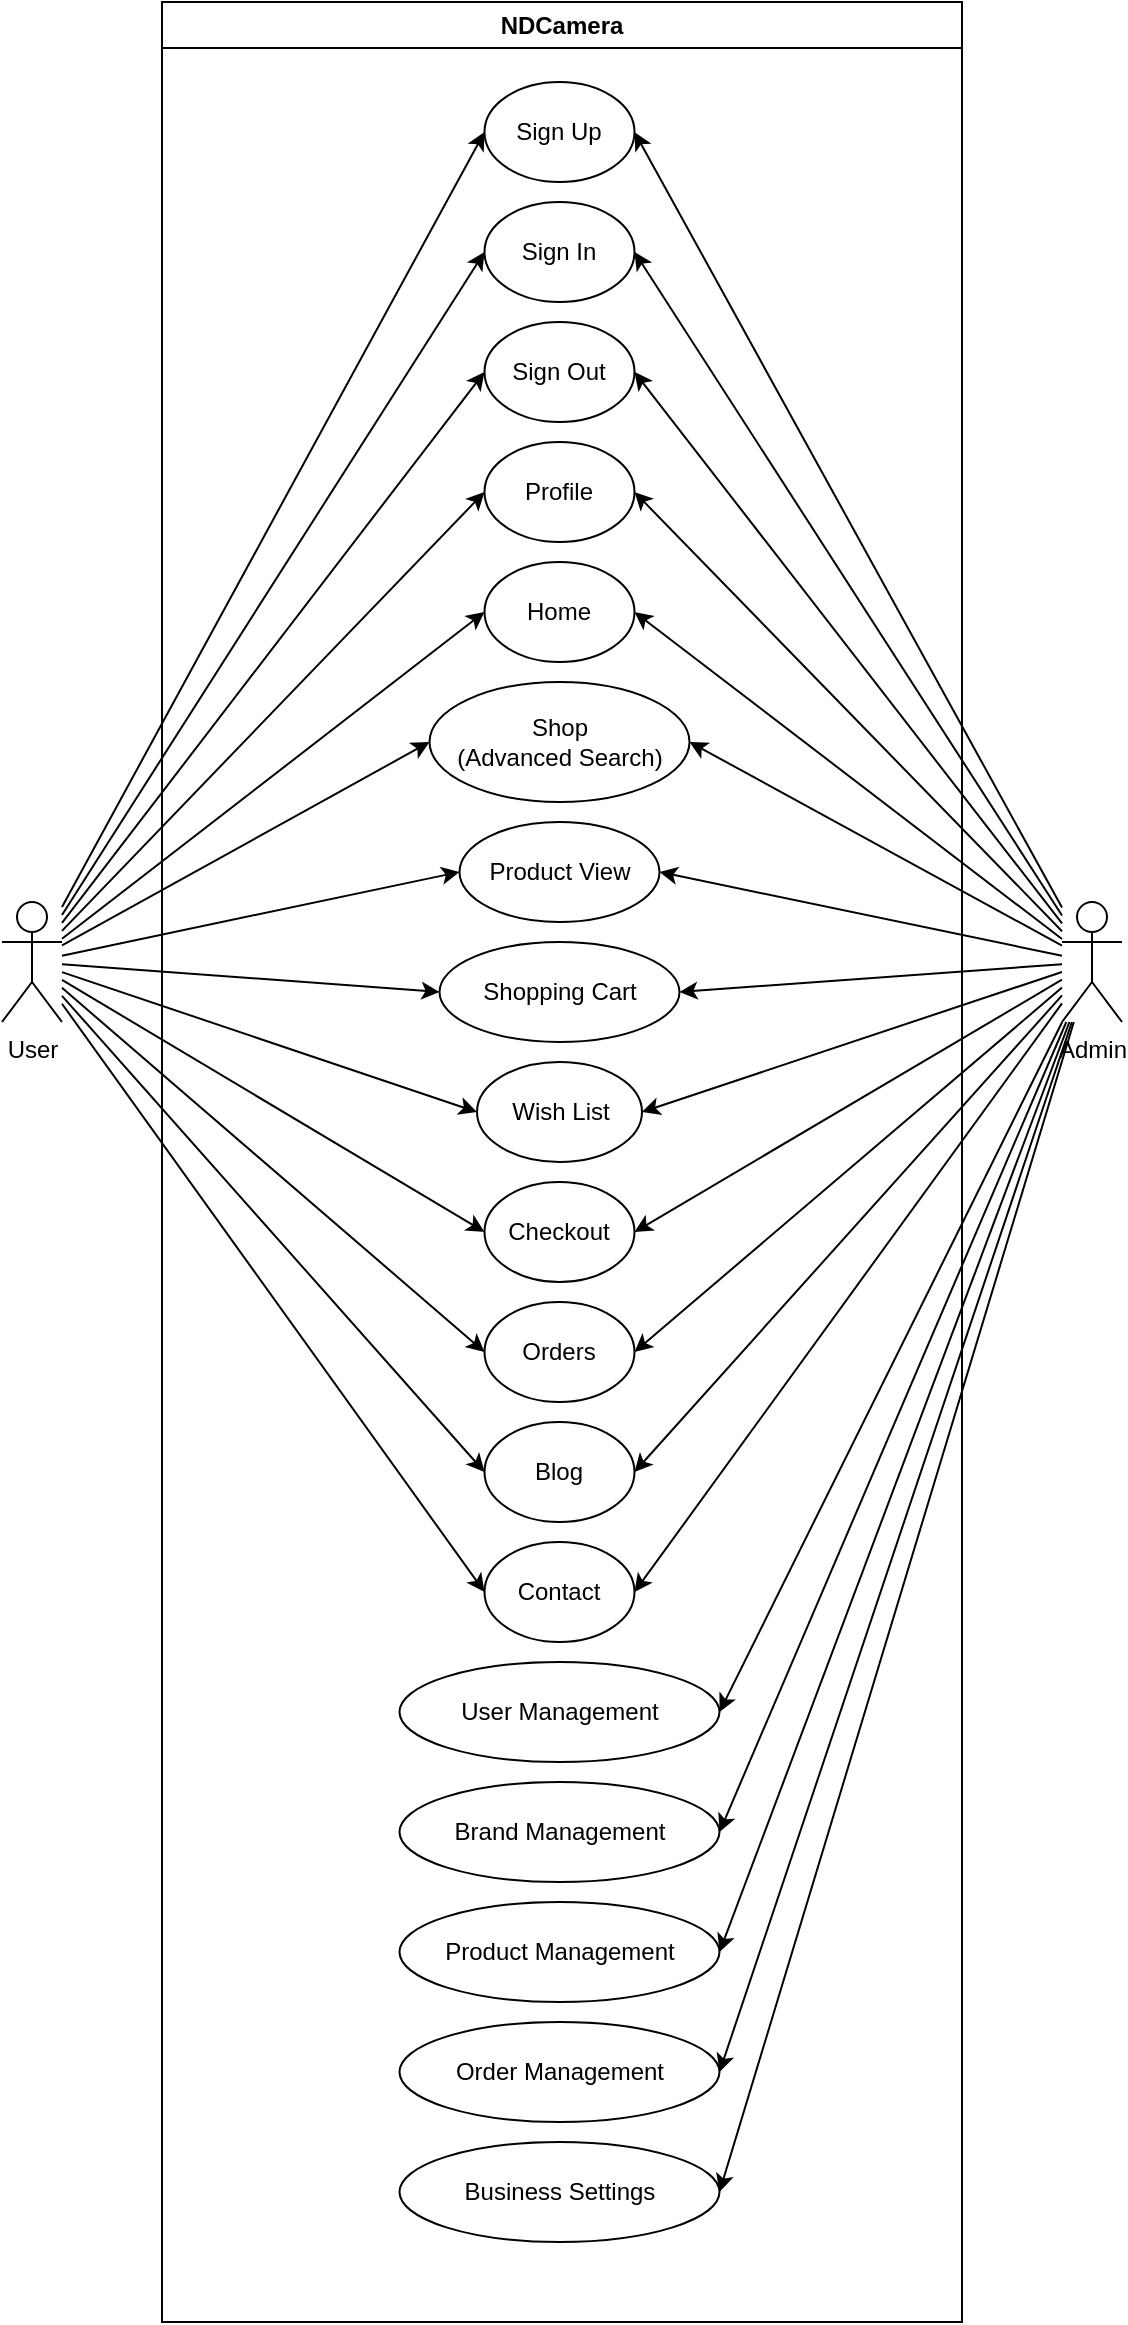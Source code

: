 <mxfile version="21.6.8" type="device">
  <diagram name="Page-1" id="Orz2eUacjD-DXcqd6NCP">
    <mxGraphModel dx="1114" dy="578" grid="1" gridSize="10" guides="1" tooltips="1" connect="1" arrows="1" fold="1" page="1" pageScale="1" pageWidth="827" pageHeight="1169" math="0" shadow="0">
      <root>
        <mxCell id="0" />
        <mxCell id="1" parent="0" />
        <mxCell id="Qk2U-XmBDlno_EMn-LF9-23" style="rounded=0;orthogonalLoop=1;jettySize=auto;html=1;entryX=0;entryY=0.5;entryDx=0;entryDy=0;fillColor=none;" parent="1" source="Qk2U-XmBDlno_EMn-LF9-1" target="Qk2U-XmBDlno_EMn-LF9-4" edge="1">
          <mxGeometry relative="1" as="geometry" />
        </mxCell>
        <mxCell id="Qk2U-XmBDlno_EMn-LF9-24" style="rounded=0;orthogonalLoop=1;jettySize=auto;html=1;entryX=0;entryY=0.5;entryDx=0;entryDy=0;fillColor=none;" parent="1" source="Qk2U-XmBDlno_EMn-LF9-1" target="Qk2U-XmBDlno_EMn-LF9-3" edge="1">
          <mxGeometry relative="1" as="geometry" />
        </mxCell>
        <mxCell id="Qk2U-XmBDlno_EMn-LF9-27" style="rounded=0;orthogonalLoop=1;jettySize=auto;html=1;entryX=0;entryY=0.5;entryDx=0;entryDy=0;fillColor=none;" parent="1" source="Qk2U-XmBDlno_EMn-LF9-1" target="Qk2U-XmBDlno_EMn-LF9-20" edge="1">
          <mxGeometry relative="1" as="geometry" />
        </mxCell>
        <mxCell id="Qk2U-XmBDlno_EMn-LF9-28" style="rounded=0;orthogonalLoop=1;jettySize=auto;html=1;entryX=0;entryY=0.5;entryDx=0;entryDy=0;fillColor=none;" parent="1" source="Qk2U-XmBDlno_EMn-LF9-1" target="Qk2U-XmBDlno_EMn-LF9-10" edge="1">
          <mxGeometry relative="1" as="geometry" />
        </mxCell>
        <mxCell id="Qk2U-XmBDlno_EMn-LF9-29" style="rounded=0;orthogonalLoop=1;jettySize=auto;html=1;entryX=0;entryY=0.5;entryDx=0;entryDy=0;fillColor=none;" parent="1" source="Qk2U-XmBDlno_EMn-LF9-1" target="Qk2U-XmBDlno_EMn-LF9-8" edge="1">
          <mxGeometry relative="1" as="geometry" />
        </mxCell>
        <mxCell id="Qk2U-XmBDlno_EMn-LF9-30" style="rounded=0;orthogonalLoop=1;jettySize=auto;html=1;entryX=0;entryY=0.5;entryDx=0;entryDy=0;fillColor=none;" parent="1" source="Qk2U-XmBDlno_EMn-LF9-1" target="Qk2U-XmBDlno_EMn-LF9-12" edge="1">
          <mxGeometry relative="1" as="geometry" />
        </mxCell>
        <mxCell id="Qk2U-XmBDlno_EMn-LF9-31" style="rounded=0;orthogonalLoop=1;jettySize=auto;html=1;entryX=0;entryY=0.5;entryDx=0;entryDy=0;fillColor=none;" parent="1" source="Qk2U-XmBDlno_EMn-LF9-1" target="Qk2U-XmBDlno_EMn-LF9-11" edge="1">
          <mxGeometry relative="1" as="geometry" />
        </mxCell>
        <mxCell id="Qk2U-XmBDlno_EMn-LF9-32" style="rounded=0;orthogonalLoop=1;jettySize=auto;html=1;entryX=0;entryY=0.5;entryDx=0;entryDy=0;fillColor=none;" parent="1" source="Qk2U-XmBDlno_EMn-LF9-1" target="Qk2U-XmBDlno_EMn-LF9-13" edge="1">
          <mxGeometry relative="1" as="geometry" />
        </mxCell>
        <mxCell id="Qk2U-XmBDlno_EMn-LF9-33" style="rounded=0;orthogonalLoop=1;jettySize=auto;html=1;entryX=0;entryY=0.5;entryDx=0;entryDy=0;fillColor=none;" parent="1" source="Qk2U-XmBDlno_EMn-LF9-1" target="Qk2U-XmBDlno_EMn-LF9-14" edge="1">
          <mxGeometry relative="1" as="geometry" />
        </mxCell>
        <mxCell id="Qk2U-XmBDlno_EMn-LF9-34" style="rounded=0;orthogonalLoop=1;jettySize=auto;html=1;entryX=0;entryY=0.5;entryDx=0;entryDy=0;fillColor=none;" parent="1" source="Qk2U-XmBDlno_EMn-LF9-1" target="Qk2U-XmBDlno_EMn-LF9-7" edge="1">
          <mxGeometry relative="1" as="geometry" />
        </mxCell>
        <mxCell id="Qk2U-XmBDlno_EMn-LF9-35" style="rounded=0;orthogonalLoop=1;jettySize=auto;html=1;entryX=0;entryY=0.5;entryDx=0;entryDy=0;fillColor=none;" parent="1" source="Qk2U-XmBDlno_EMn-LF9-1" target="Qk2U-XmBDlno_EMn-LF9-9" edge="1">
          <mxGeometry relative="1" as="geometry" />
        </mxCell>
        <mxCell id="Qk2U-XmBDlno_EMn-LF9-36" style="rounded=0;orthogonalLoop=1;jettySize=auto;html=1;entryX=0;entryY=0.5;entryDx=0;entryDy=0;fillColor=none;" parent="1" source="Qk2U-XmBDlno_EMn-LF9-1" target="Qk2U-XmBDlno_EMn-LF9-5" edge="1">
          <mxGeometry relative="1" as="geometry" />
        </mxCell>
        <mxCell id="Qk2U-XmBDlno_EMn-LF9-37" style="rounded=0;orthogonalLoop=1;jettySize=auto;html=1;entryX=0;entryY=0.5;entryDx=0;entryDy=0;fillColor=none;" parent="1" source="Qk2U-XmBDlno_EMn-LF9-1" target="Qk2U-XmBDlno_EMn-LF9-6" edge="1">
          <mxGeometry relative="1" as="geometry" />
        </mxCell>
        <mxCell id="Qk2U-XmBDlno_EMn-LF9-1" value="User" style="shape=umlActor;verticalLabelPosition=bottom;verticalAlign=top;html=1;outlineConnect=0;fillColor=none;" parent="1" vertex="1">
          <mxGeometry x="80" y="450" width="30" height="60" as="geometry" />
        </mxCell>
        <mxCell id="Qk2U-XmBDlno_EMn-LF9-38" style="rounded=0;orthogonalLoop=1;jettySize=auto;html=1;entryX=1;entryY=0.5;entryDx=0;entryDy=0;fillColor=none;" parent="1" source="Qk2U-XmBDlno_EMn-LF9-2" target="Qk2U-XmBDlno_EMn-LF9-4" edge="1">
          <mxGeometry relative="1" as="geometry" />
        </mxCell>
        <mxCell id="Qk2U-XmBDlno_EMn-LF9-39" style="rounded=0;orthogonalLoop=1;jettySize=auto;html=1;entryX=1;entryY=0.5;entryDx=0;entryDy=0;fillColor=none;" parent="1" source="Qk2U-XmBDlno_EMn-LF9-2" target="Qk2U-XmBDlno_EMn-LF9-3" edge="1">
          <mxGeometry relative="1" as="geometry" />
        </mxCell>
        <mxCell id="Qk2U-XmBDlno_EMn-LF9-40" style="rounded=0;orthogonalLoop=1;jettySize=auto;html=1;entryX=1;entryY=0.5;entryDx=0;entryDy=0;fillColor=none;" parent="1" source="Qk2U-XmBDlno_EMn-LF9-2" target="Qk2U-XmBDlno_EMn-LF9-20" edge="1">
          <mxGeometry relative="1" as="geometry" />
        </mxCell>
        <mxCell id="Qk2U-XmBDlno_EMn-LF9-41" style="rounded=0;orthogonalLoop=1;jettySize=auto;html=1;entryX=1;entryY=0.5;entryDx=0;entryDy=0;fillColor=none;" parent="1" source="Qk2U-XmBDlno_EMn-LF9-2" target="Qk2U-XmBDlno_EMn-LF9-10" edge="1">
          <mxGeometry relative="1" as="geometry" />
        </mxCell>
        <mxCell id="Qk2U-XmBDlno_EMn-LF9-42" style="rounded=0;orthogonalLoop=1;jettySize=auto;html=1;entryX=1;entryY=0.5;entryDx=0;entryDy=0;fillColor=none;" parent="1" source="Qk2U-XmBDlno_EMn-LF9-2" target="Qk2U-XmBDlno_EMn-LF9-8" edge="1">
          <mxGeometry relative="1" as="geometry" />
        </mxCell>
        <mxCell id="Qk2U-XmBDlno_EMn-LF9-43" style="rounded=0;orthogonalLoop=1;jettySize=auto;html=1;entryX=1;entryY=0.5;entryDx=0;entryDy=0;fillColor=none;" parent="1" source="Qk2U-XmBDlno_EMn-LF9-2" target="Qk2U-XmBDlno_EMn-LF9-12" edge="1">
          <mxGeometry relative="1" as="geometry" />
        </mxCell>
        <mxCell id="Qk2U-XmBDlno_EMn-LF9-44" style="rounded=0;orthogonalLoop=1;jettySize=auto;html=1;entryX=1;entryY=0.5;entryDx=0;entryDy=0;fillColor=none;" parent="1" source="Qk2U-XmBDlno_EMn-LF9-2" target="Qk2U-XmBDlno_EMn-LF9-11" edge="1">
          <mxGeometry relative="1" as="geometry" />
        </mxCell>
        <mxCell id="Qk2U-XmBDlno_EMn-LF9-45" style="rounded=0;orthogonalLoop=1;jettySize=auto;html=1;entryX=1;entryY=0.5;entryDx=0;entryDy=0;fillColor=none;" parent="1" source="Qk2U-XmBDlno_EMn-LF9-2" target="Qk2U-XmBDlno_EMn-LF9-13" edge="1">
          <mxGeometry relative="1" as="geometry" />
        </mxCell>
        <mxCell id="Qk2U-XmBDlno_EMn-LF9-46" style="rounded=0;orthogonalLoop=1;jettySize=auto;html=1;entryX=1;entryY=0.5;entryDx=0;entryDy=0;fillColor=none;" parent="1" source="Qk2U-XmBDlno_EMn-LF9-2" target="Qk2U-XmBDlno_EMn-LF9-14" edge="1">
          <mxGeometry relative="1" as="geometry" />
        </mxCell>
        <mxCell id="Qk2U-XmBDlno_EMn-LF9-47" style="rounded=0;orthogonalLoop=1;jettySize=auto;html=1;entryX=1;entryY=0.5;entryDx=0;entryDy=0;fillColor=none;" parent="1" source="Qk2U-XmBDlno_EMn-LF9-2" target="Qk2U-XmBDlno_EMn-LF9-7" edge="1">
          <mxGeometry relative="1" as="geometry" />
        </mxCell>
        <mxCell id="Qk2U-XmBDlno_EMn-LF9-48" style="rounded=0;orthogonalLoop=1;jettySize=auto;html=1;entryX=1;entryY=0.5;entryDx=0;entryDy=0;fillColor=none;" parent="1" source="Qk2U-XmBDlno_EMn-LF9-2" target="Qk2U-XmBDlno_EMn-LF9-9" edge="1">
          <mxGeometry relative="1" as="geometry" />
        </mxCell>
        <mxCell id="Qk2U-XmBDlno_EMn-LF9-49" style="rounded=0;orthogonalLoop=1;jettySize=auto;html=1;entryX=1;entryY=0.5;entryDx=0;entryDy=0;fillColor=none;" parent="1" source="Qk2U-XmBDlno_EMn-LF9-2" target="Qk2U-XmBDlno_EMn-LF9-5" edge="1">
          <mxGeometry relative="1" as="geometry" />
        </mxCell>
        <mxCell id="Qk2U-XmBDlno_EMn-LF9-50" style="rounded=0;orthogonalLoop=1;jettySize=auto;html=1;entryX=1;entryY=0.5;entryDx=0;entryDy=0;fillColor=none;" parent="1" source="Qk2U-XmBDlno_EMn-LF9-2" target="Qk2U-XmBDlno_EMn-LF9-6" edge="1">
          <mxGeometry relative="1" as="geometry" />
        </mxCell>
        <mxCell id="Qk2U-XmBDlno_EMn-LF9-51" style="rounded=0;orthogonalLoop=1;jettySize=auto;html=1;entryX=1;entryY=0.5;entryDx=0;entryDy=0;fillColor=none;" parent="1" source="Qk2U-XmBDlno_EMn-LF9-2" target="Qk2U-XmBDlno_EMn-LF9-18" edge="1">
          <mxGeometry relative="1" as="geometry" />
        </mxCell>
        <mxCell id="Qk2U-XmBDlno_EMn-LF9-52" style="rounded=0;orthogonalLoop=1;jettySize=auto;html=1;entryX=1;entryY=0.5;entryDx=0;entryDy=0;fillColor=none;" parent="1" source="Qk2U-XmBDlno_EMn-LF9-2" target="Qk2U-XmBDlno_EMn-LF9-16" edge="1">
          <mxGeometry relative="1" as="geometry" />
        </mxCell>
        <mxCell id="Qk2U-XmBDlno_EMn-LF9-53" style="rounded=0;orthogonalLoop=1;jettySize=auto;html=1;entryX=1;entryY=0.5;entryDx=0;entryDy=0;fillColor=none;" parent="1" source="Qk2U-XmBDlno_EMn-LF9-2" target="Qk2U-XmBDlno_EMn-LF9-17" edge="1">
          <mxGeometry relative="1" as="geometry" />
        </mxCell>
        <mxCell id="Qk2U-XmBDlno_EMn-LF9-54" style="rounded=0;orthogonalLoop=1;jettySize=auto;html=1;entryX=1;entryY=0.5;entryDx=0;entryDy=0;fillColor=none;" parent="1" source="Qk2U-XmBDlno_EMn-LF9-2" target="Qk2U-XmBDlno_EMn-LF9-19" edge="1">
          <mxGeometry relative="1" as="geometry" />
        </mxCell>
        <mxCell id="Qk2U-XmBDlno_EMn-LF9-55" style="rounded=0;orthogonalLoop=1;jettySize=auto;html=1;entryX=1;entryY=0.5;entryDx=0;entryDy=0;fillColor=none;" parent="1" source="Qk2U-XmBDlno_EMn-LF9-2" target="Qk2U-XmBDlno_EMn-LF9-15" edge="1">
          <mxGeometry relative="1" as="geometry" />
        </mxCell>
        <mxCell id="Qk2U-XmBDlno_EMn-LF9-2" value="Admin" style="shape=umlActor;verticalLabelPosition=bottom;verticalAlign=top;html=1;outlineConnect=0;fillColor=none;" parent="1" vertex="1">
          <mxGeometry x="610" y="450" width="30" height="60" as="geometry" />
        </mxCell>
        <mxCell id="Qk2U-XmBDlno_EMn-LF9-3" value="Sign In" style="ellipse;whiteSpace=wrap;html=1;fillColor=none;" parent="1" vertex="1">
          <mxGeometry x="321.25" y="100" width="75" height="50" as="geometry" />
        </mxCell>
        <mxCell id="Qk2U-XmBDlno_EMn-LF9-4" value="Sign Up" style="ellipse;whiteSpace=wrap;html=1;fillColor=none;" parent="1" vertex="1">
          <mxGeometry x="321.25" y="40" width="75" height="50" as="geometry" />
        </mxCell>
        <mxCell id="Qk2U-XmBDlno_EMn-LF9-5" value="Blog" style="ellipse;whiteSpace=wrap;html=1;fillColor=none;" parent="1" vertex="1">
          <mxGeometry x="321.25" y="710" width="75" height="50" as="geometry" />
        </mxCell>
        <mxCell id="Qk2U-XmBDlno_EMn-LF9-6" value="Contact" style="ellipse;whiteSpace=wrap;html=1;fillColor=none;" parent="1" vertex="1">
          <mxGeometry x="321.25" y="770" width="75" height="50" as="geometry" />
        </mxCell>
        <mxCell id="Qk2U-XmBDlno_EMn-LF9-7" value="Checkout" style="ellipse;whiteSpace=wrap;html=1;fillColor=none;" parent="1" vertex="1">
          <mxGeometry x="321.25" y="590" width="75" height="50" as="geometry" />
        </mxCell>
        <mxCell id="Qk2U-XmBDlno_EMn-LF9-8" value="Home" style="ellipse;whiteSpace=wrap;html=1;fillColor=none;" parent="1" vertex="1">
          <mxGeometry x="321.25" y="280" width="75" height="50" as="geometry" />
        </mxCell>
        <mxCell id="Qk2U-XmBDlno_EMn-LF9-9" value="Orders" style="ellipse;whiteSpace=wrap;html=1;fillColor=none;" parent="1" vertex="1">
          <mxGeometry x="321.25" y="650" width="75" height="50" as="geometry" />
        </mxCell>
        <mxCell id="Qk2U-XmBDlno_EMn-LF9-10" value="Profile" style="ellipse;whiteSpace=wrap;html=1;fillColor=none;" parent="1" vertex="1">
          <mxGeometry x="321.25" y="220" width="75" height="50" as="geometry" />
        </mxCell>
        <mxCell id="Qk2U-XmBDlno_EMn-LF9-11" value="Product View" style="ellipse;whiteSpace=wrap;html=1;fillColor=none;" parent="1" vertex="1">
          <mxGeometry x="308.75" y="410" width="100" height="50" as="geometry" />
        </mxCell>
        <mxCell id="Qk2U-XmBDlno_EMn-LF9-12" value="Shop&lt;br&gt;(Advanced Search)" style="ellipse;whiteSpace=wrap;html=1;fillColor=none;" parent="1" vertex="1">
          <mxGeometry x="293.75" y="340" width="130" height="60" as="geometry" />
        </mxCell>
        <mxCell id="Qk2U-XmBDlno_EMn-LF9-13" value="Shopping Cart" style="ellipse;whiteSpace=wrap;html=1;fillColor=none;" parent="1" vertex="1">
          <mxGeometry x="298.75" y="470" width="120" height="50" as="geometry" />
        </mxCell>
        <mxCell id="Qk2U-XmBDlno_EMn-LF9-14" value="Wish List" style="ellipse;whiteSpace=wrap;html=1;fillColor=none;" parent="1" vertex="1">
          <mxGeometry x="317.5" y="530" width="82.5" height="50" as="geometry" />
        </mxCell>
        <mxCell id="Qk2U-XmBDlno_EMn-LF9-15" value="Business Settings" style="ellipse;whiteSpace=wrap;html=1;fillColor=none;" parent="1" vertex="1">
          <mxGeometry x="278.75" y="1070" width="160" height="50" as="geometry" />
        </mxCell>
        <mxCell id="Qk2U-XmBDlno_EMn-LF9-16" value="Brand Management" style="ellipse;whiteSpace=wrap;html=1;fillColor=none;" parent="1" vertex="1">
          <mxGeometry x="278.75" y="890" width="160" height="50" as="geometry" />
        </mxCell>
        <mxCell id="Qk2U-XmBDlno_EMn-LF9-17" value="Product Management" style="ellipse;whiteSpace=wrap;html=1;fillColor=none;" parent="1" vertex="1">
          <mxGeometry x="278.75" y="950" width="160" height="50" as="geometry" />
        </mxCell>
        <mxCell id="Qk2U-XmBDlno_EMn-LF9-18" value="User Management" style="ellipse;whiteSpace=wrap;html=1;fillColor=none;" parent="1" vertex="1">
          <mxGeometry x="278.75" y="830" width="160" height="50" as="geometry" />
        </mxCell>
        <mxCell id="Qk2U-XmBDlno_EMn-LF9-19" value="Order Management" style="ellipse;whiteSpace=wrap;html=1;fillColor=none;" parent="1" vertex="1">
          <mxGeometry x="278.75" y="1010" width="160" height="50" as="geometry" />
        </mxCell>
        <mxCell id="Qk2U-XmBDlno_EMn-LF9-20" value="Sign Out" style="ellipse;whiteSpace=wrap;html=1;fillColor=none;" parent="1" vertex="1">
          <mxGeometry x="321.25" y="160" width="75" height="50" as="geometry" />
        </mxCell>
        <mxCell id="084ZLCJk7MBArOmMB964-3" value="NDCamera" style="swimlane;whiteSpace=wrap;html=1;fillColor=none;" parent="1" vertex="1">
          <mxGeometry x="160" width="400" height="1160" as="geometry" />
        </mxCell>
      </root>
    </mxGraphModel>
  </diagram>
</mxfile>
